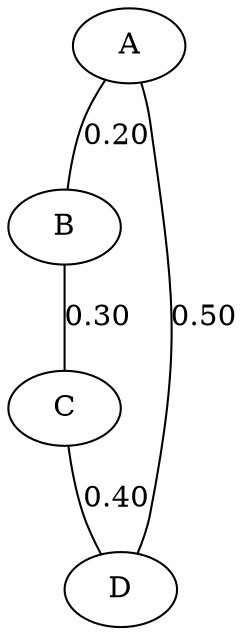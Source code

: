 graph G {
  A;
  B;
  C;
  D;
  A -- B [label="0.20"];
  B -- C [label="0.30"];
  C -- D [label="0.40"];
  A -- D [label="0.50"];
}
